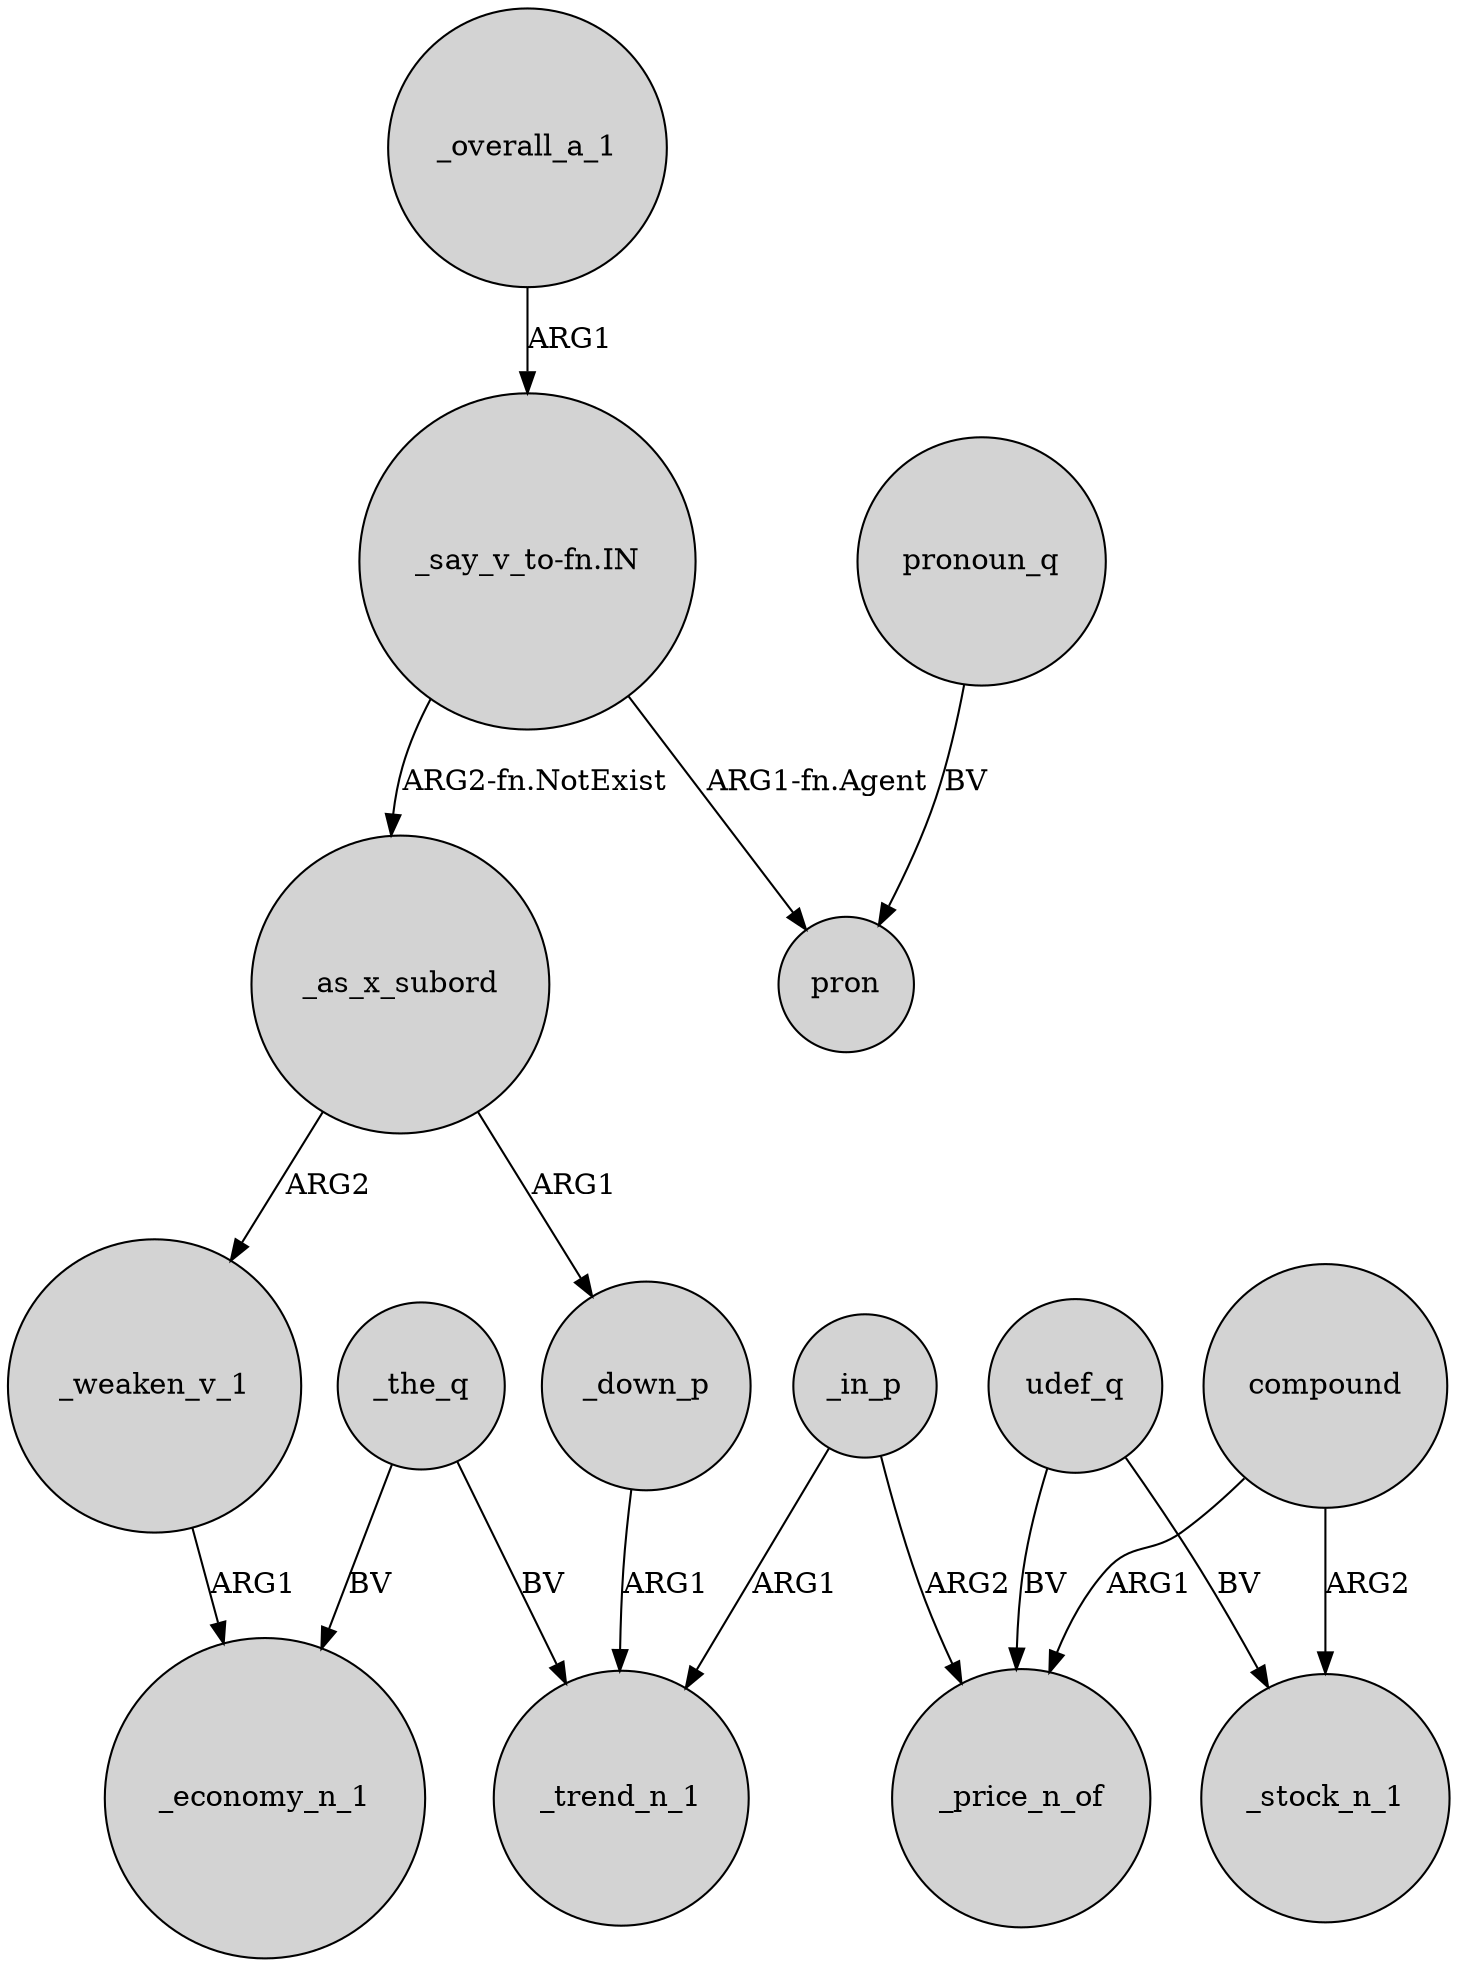 digraph {
	node [shape=circle style=filled]
	_overall_a_1 -> "_say_v_to-fn.IN" [label=ARG1]
	_the_q -> _economy_n_1 [label=BV]
	_the_q -> _trend_n_1 [label=BV]
	_in_p -> _trend_n_1 [label=ARG1]
	udef_q -> _stock_n_1 [label=BV]
	"_say_v_to-fn.IN" -> _as_x_subord [label="ARG2-fn.NotExist"]
	_as_x_subord -> _weaken_v_1 [label=ARG2]
	udef_q -> _price_n_of [label=BV]
	_down_p -> _trend_n_1 [label=ARG1]
	_in_p -> _price_n_of [label=ARG2]
	compound -> _price_n_of [label=ARG1]
	_weaken_v_1 -> _economy_n_1 [label=ARG1]
	compound -> _stock_n_1 [label=ARG2]
	_as_x_subord -> _down_p [label=ARG1]
	"_say_v_to-fn.IN" -> pron [label="ARG1-fn.Agent"]
	pronoun_q -> pron [label=BV]
}
